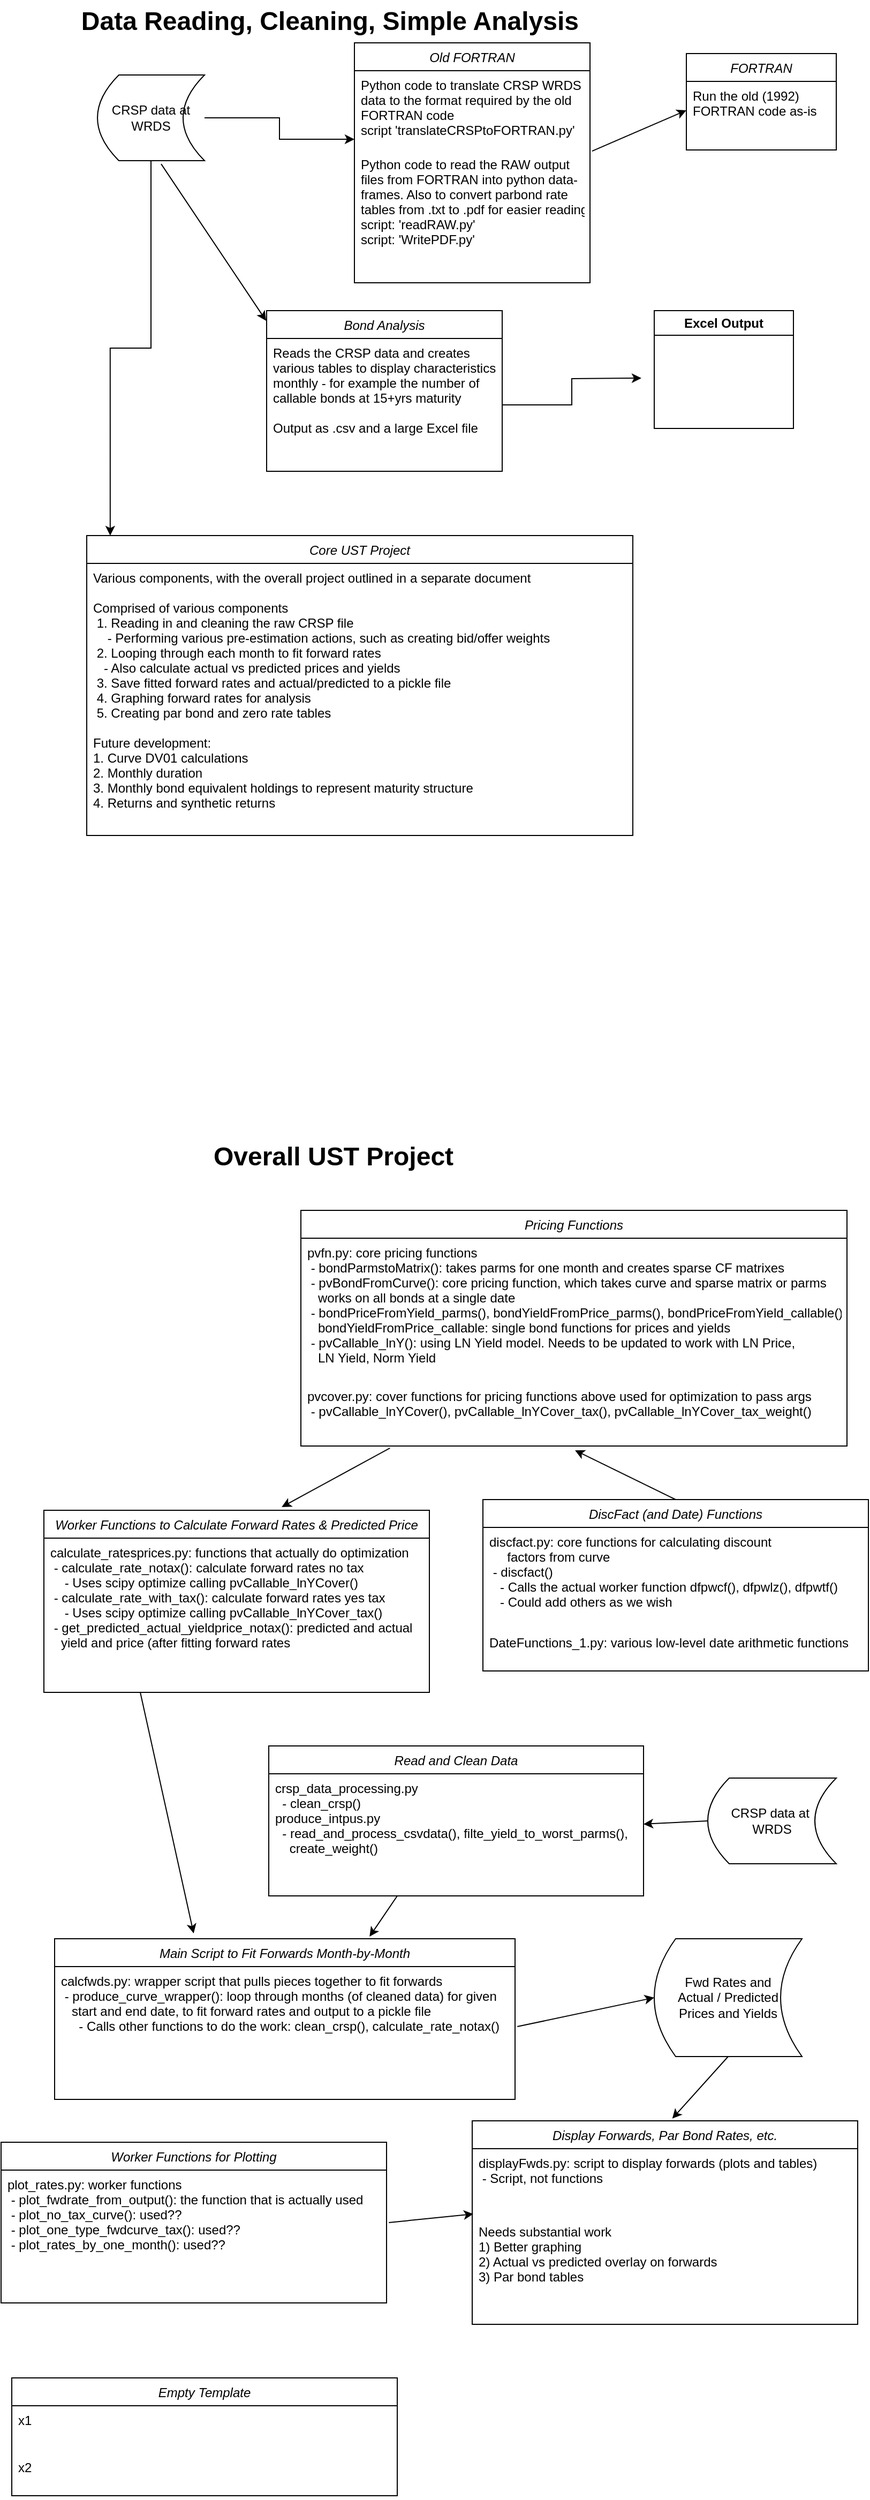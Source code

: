 <mxfile version="24.6.1" type="device">
  <diagram id="C5RBs43oDa-KdzZeNtuy" name="Page-1">
    <mxGraphModel dx="984" dy="718" grid="1" gridSize="10" guides="1" tooltips="1" connect="1" arrows="1" fold="1" page="1" pageScale="1" pageWidth="850" pageHeight="1100" math="0" shadow="0">
      <root>
        <mxCell id="WIyWlLk6GJQsqaUBKTNV-0" />
        <mxCell id="WIyWlLk6GJQsqaUBKTNV-1" parent="WIyWlLk6GJQsqaUBKTNV-0" />
        <mxCell id="j5idFGcNlUKoqtjqxIG5-0" value="Data Reading, Cleaning, Simple Analysis&amp;nbsp;" style="text;strokeColor=none;fillColor=none;html=1;fontSize=24;fontStyle=1;verticalAlign=middle;align=center;" vertex="1" parent="WIyWlLk6GJQsqaUBKTNV-1">
          <mxGeometry x="70" y="30" width="540" height="40" as="geometry" />
        </mxCell>
        <mxCell id="j5idFGcNlUKoqtjqxIG5-1" value="CRSP data at WRDS" style="shape=dataStorage;whiteSpace=wrap;html=1;fixedSize=1;" vertex="1" parent="WIyWlLk6GJQsqaUBKTNV-1">
          <mxGeometry x="120" y="100" width="100" height="80" as="geometry" />
        </mxCell>
        <mxCell id="j5idFGcNlUKoqtjqxIG5-2" value="Old FORTRAN" style="swimlane;fontStyle=2;align=center;verticalAlign=top;childLayout=stackLayout;horizontal=1;startSize=26;horizontalStack=0;resizeParent=1;resizeLast=0;collapsible=1;marginBottom=0;rounded=0;shadow=0;strokeWidth=1;" vertex="1" parent="WIyWlLk6GJQsqaUBKTNV-1">
          <mxGeometry x="360" y="70" width="220" height="224" as="geometry">
            <mxRectangle x="230" y="140" width="160" height="26" as="alternateBounds" />
          </mxGeometry>
        </mxCell>
        <mxCell id="j5idFGcNlUKoqtjqxIG5-3" value="Python code to translate CRSP WRDS &#xa;data to the format required by the old&#xa;FORTRAN code&#xa;script &#39;translateCRSPtoFORTRAN.py&#39;" style="text;align=left;verticalAlign=top;spacingLeft=4;spacingRight=4;overflow=hidden;rotatable=0;points=[[0,0.5],[1,0.5]];portConstraint=eastwest;" vertex="1" parent="j5idFGcNlUKoqtjqxIG5-2">
          <mxGeometry y="26" width="220" height="74" as="geometry" />
        </mxCell>
        <mxCell id="j5idFGcNlUKoqtjqxIG5-5" value="Python code to read the RAW output &#xa;files from FORTRAN into python data-&#xa;frames. Also to convert parbond rate&#xa;tables from .txt to .pdf for easier reading&#xa;script: &#39;readRAW.py&#39;&#xa;script: &#39;WritePDF.py&#39;" style="text;align=left;verticalAlign=top;spacingLeft=4;spacingRight=4;overflow=hidden;rotatable=0;points=[[0,0.5],[1,0.5]];portConstraint=eastwest;rounded=0;shadow=0;html=0;" vertex="1" parent="j5idFGcNlUKoqtjqxIG5-2">
          <mxGeometry y="100" width="220" height="90" as="geometry" />
        </mxCell>
        <mxCell id="j5idFGcNlUKoqtjqxIG5-9" style="edgeStyle=orthogonalEdgeStyle;rounded=0;orthogonalLoop=1;jettySize=auto;html=1;exitX=1;exitY=0.5;exitDx=0;exitDy=0;entryX=0;entryY=0.865;entryDx=0;entryDy=0;entryPerimeter=0;" edge="1" parent="WIyWlLk6GJQsqaUBKTNV-1" source="j5idFGcNlUKoqtjqxIG5-1" target="j5idFGcNlUKoqtjqxIG5-3">
          <mxGeometry relative="1" as="geometry" />
        </mxCell>
        <mxCell id="j5idFGcNlUKoqtjqxIG5-13" value="Bond Analysis" style="swimlane;fontStyle=2;align=center;verticalAlign=top;childLayout=stackLayout;horizontal=1;startSize=26;horizontalStack=0;resizeParent=1;resizeLast=0;collapsible=1;marginBottom=0;rounded=0;shadow=0;strokeWidth=1;" vertex="1" parent="WIyWlLk6GJQsqaUBKTNV-1">
          <mxGeometry x="278" y="320" width="220" height="150" as="geometry">
            <mxRectangle x="230" y="140" width="160" height="26" as="alternateBounds" />
          </mxGeometry>
        </mxCell>
        <mxCell id="j5idFGcNlUKoqtjqxIG5-14" style="edgeStyle=orthogonalEdgeStyle;rounded=0;orthogonalLoop=1;jettySize=auto;html=1;exitX=1;exitY=0.5;exitDx=0;exitDy=0;" edge="1" parent="j5idFGcNlUKoqtjqxIG5-13" source="j5idFGcNlUKoqtjqxIG5-15">
          <mxGeometry relative="1" as="geometry">
            <mxPoint x="350" y="63" as="targetPoint" />
          </mxGeometry>
        </mxCell>
        <mxCell id="j5idFGcNlUKoqtjqxIG5-15" value="Reads the CRSP data and creates &#xa;various tables to display characteristics&#xa;monthly - for example the number of&#xa;callable bonds at 15+yrs maturity&#xa;&#xa;Output as .csv and a large Excel file" style="text;align=left;verticalAlign=top;spacingLeft=4;spacingRight=4;overflow=hidden;rotatable=0;points=[[0,0.5],[1,0.5]];portConstraint=eastwest;" vertex="1" parent="j5idFGcNlUKoqtjqxIG5-13">
          <mxGeometry y="26" width="220" height="124" as="geometry" />
        </mxCell>
        <mxCell id="j5idFGcNlUKoqtjqxIG5-19" value="" style="endArrow=classic;html=1;rounded=0;exitX=0.595;exitY=1.038;exitDx=0;exitDy=0;exitPerimeter=0;entryX=-0.002;entryY=0.063;entryDx=0;entryDy=0;entryPerimeter=0;" edge="1" parent="WIyWlLk6GJQsqaUBKTNV-1" source="j5idFGcNlUKoqtjqxIG5-1" target="j5idFGcNlUKoqtjqxIG5-13">
          <mxGeometry width="50" height="50" relative="1" as="geometry">
            <mxPoint x="420" y="240" as="sourcePoint" />
            <mxPoint x="470" y="190" as="targetPoint" />
          </mxGeometry>
        </mxCell>
        <mxCell id="j5idFGcNlUKoqtjqxIG5-21" value="Excel Output" style="swimlane;whiteSpace=wrap;html=1;" vertex="1" parent="WIyWlLk6GJQsqaUBKTNV-1">
          <mxGeometry x="640" y="320" width="130" height="110" as="geometry" />
        </mxCell>
        <mxCell id="j5idFGcNlUKoqtjqxIG5-22" value="FORTRAN" style="swimlane;fontStyle=2;align=center;verticalAlign=top;childLayout=stackLayout;horizontal=1;startSize=26;horizontalStack=0;resizeParent=1;resizeLast=0;collapsible=1;marginBottom=0;rounded=0;shadow=0;strokeWidth=1;" vertex="1" parent="WIyWlLk6GJQsqaUBKTNV-1">
          <mxGeometry x="670" y="80" width="140" height="90" as="geometry">
            <mxRectangle x="230" y="140" width="160" height="26" as="alternateBounds" />
          </mxGeometry>
        </mxCell>
        <mxCell id="j5idFGcNlUKoqtjqxIG5-24" value="Run the old (1992)&#xa;FORTRAN code as-is" style="text;align=left;verticalAlign=top;spacingLeft=4;spacingRight=4;overflow=hidden;rotatable=0;points=[[0,0.5],[1,0.5]];portConstraint=eastwest;" vertex="1" parent="j5idFGcNlUKoqtjqxIG5-22">
          <mxGeometry y="26" width="140" height="54" as="geometry" />
        </mxCell>
        <mxCell id="j5idFGcNlUKoqtjqxIG5-28" value="" style="endArrow=classic;html=1;rounded=0;exitX=1.009;exitY=1.014;exitDx=0;exitDy=0;exitPerimeter=0;entryX=0;entryY=0.5;entryDx=0;entryDy=0;" edge="1" parent="WIyWlLk6GJQsqaUBKTNV-1" source="j5idFGcNlUKoqtjqxIG5-3" target="j5idFGcNlUKoqtjqxIG5-24">
          <mxGeometry width="50" height="50" relative="1" as="geometry">
            <mxPoint x="580" y="240" as="sourcePoint" />
            <mxPoint x="630" y="190" as="targetPoint" />
          </mxGeometry>
        </mxCell>
        <mxCell id="j5idFGcNlUKoqtjqxIG5-29" value="Core UST Project" style="swimlane;fontStyle=2;align=center;verticalAlign=top;childLayout=stackLayout;horizontal=1;startSize=26;horizontalStack=0;resizeParent=1;resizeLast=0;collapsible=1;marginBottom=0;rounded=0;shadow=0;strokeWidth=1;" vertex="1" parent="WIyWlLk6GJQsqaUBKTNV-1">
          <mxGeometry x="110" y="530" width="510" height="280" as="geometry">
            <mxRectangle x="230" y="140" width="160" height="26" as="alternateBounds" />
          </mxGeometry>
        </mxCell>
        <mxCell id="j5idFGcNlUKoqtjqxIG5-30" value="Various components, with the overall project outlined in a separate document&#xa;&#xa;Comprised of various components&#xa; 1. Reading in and cleaning the raw CRSP file&#xa;    - Performing various pre-estimation actions, such as creating bid/offer weights&#xa; 2. Looping through each month to fit forward rates&#xa;   - Also calculate actual vs predicted prices and yields&#xa; 3. Save fitted forward rates and actual/predicted to a pickle file&#xa; 4. Graphing forward rates for analysis&#xa; 5. Creating par bond and zero rate tables" style="text;align=left;verticalAlign=top;spacingLeft=4;spacingRight=4;overflow=hidden;rotatable=0;points=[[0,0.5],[1,0.5]];portConstraint=eastwest;" vertex="1" parent="j5idFGcNlUKoqtjqxIG5-29">
          <mxGeometry y="26" width="510" height="154" as="geometry" />
        </mxCell>
        <mxCell id="j5idFGcNlUKoqtjqxIG5-34" value="Future development:&#xa;1. Curve DV01 calculations&#xa;2. Monthly duration&#xa;3. Monthly bond equivalent holdings to represent maturity structure&#xa;4. Returns and synthetic returns" style="text;align=left;verticalAlign=top;spacingLeft=4;spacingRight=4;overflow=hidden;rotatable=0;points=[[0,0.5],[1,0.5]];portConstraint=eastwest;" vertex="1" parent="j5idFGcNlUKoqtjqxIG5-29">
          <mxGeometry y="180" width="510" height="100" as="geometry" />
        </mxCell>
        <mxCell id="j5idFGcNlUKoqtjqxIG5-33" style="edgeStyle=orthogonalEdgeStyle;rounded=0;orthogonalLoop=1;jettySize=auto;html=1;entryX=0.043;entryY=0;entryDx=0;entryDy=0;entryPerimeter=0;" edge="1" parent="WIyWlLk6GJQsqaUBKTNV-1" source="j5idFGcNlUKoqtjqxIG5-1" target="j5idFGcNlUKoqtjqxIG5-29">
          <mxGeometry relative="1" as="geometry" />
        </mxCell>
        <mxCell id="j5idFGcNlUKoqtjqxIG5-36" value="Overall UST Project" style="text;strokeColor=none;fillColor=none;html=1;fontSize=24;fontStyle=1;verticalAlign=middle;align=center;" vertex="1" parent="WIyWlLk6GJQsqaUBKTNV-1">
          <mxGeometry x="70" y="1090" width="540" height="40" as="geometry" />
        </mxCell>
        <mxCell id="j5idFGcNlUKoqtjqxIG5-37" value="CRSP data at&amp;nbsp;&lt;div&gt;WRDS&lt;/div&gt;" style="shape=dataStorage;whiteSpace=wrap;html=1;fixedSize=1;" vertex="1" parent="WIyWlLk6GJQsqaUBKTNV-1">
          <mxGeometry x="690" y="1690" width="120" height="80" as="geometry" />
        </mxCell>
        <mxCell id="j5idFGcNlUKoqtjqxIG5-38" value="Read and Clean Data" style="swimlane;fontStyle=2;align=center;verticalAlign=top;childLayout=stackLayout;horizontal=1;startSize=26;horizontalStack=0;resizeParent=1;resizeLast=0;collapsible=1;marginBottom=0;rounded=0;shadow=0;strokeWidth=1;" vertex="1" parent="WIyWlLk6GJQsqaUBKTNV-1">
          <mxGeometry x="280" y="1660" width="350" height="140" as="geometry">
            <mxRectangle x="230" y="140" width="160" height="26" as="alternateBounds" />
          </mxGeometry>
        </mxCell>
        <mxCell id="j5idFGcNlUKoqtjqxIG5-39" value="crsp_data_processing.py&#xa;  - clean_crsp()&#xa;produce_intpus.py&#xa;  - read_and_process_csvdata(), filte_yield_to_worst_parms(), &#xa;    create_weight()" style="text;align=left;verticalAlign=top;spacingLeft=4;spacingRight=4;overflow=hidden;rotatable=0;points=[[0,0.5],[1,0.5]];portConstraint=eastwest;" vertex="1" parent="j5idFGcNlUKoqtjqxIG5-38">
          <mxGeometry y="26" width="350" height="94" as="geometry" />
        </mxCell>
        <mxCell id="j5idFGcNlUKoqtjqxIG5-50" value="Pricing Functions" style="swimlane;fontStyle=2;align=center;verticalAlign=top;childLayout=stackLayout;horizontal=1;startSize=26;horizontalStack=0;resizeParent=1;resizeLast=0;collapsible=1;marginBottom=0;rounded=0;shadow=0;strokeWidth=1;" vertex="1" parent="WIyWlLk6GJQsqaUBKTNV-1">
          <mxGeometry x="310" y="1160" width="510" height="220" as="geometry">
            <mxRectangle x="230" y="140" width="160" height="26" as="alternateBounds" />
          </mxGeometry>
        </mxCell>
        <mxCell id="j5idFGcNlUKoqtjqxIG5-51" value="pvfn.py: core pricing functions&#xa; - bondParmstoMatrix(): takes parms for one month and creates sparse CF matrixes&#xa; - pvBondFromCurve(): core pricing function, which takes curve and sparse matrix or parms&#xa;   works on all bonds at a single date&#xa; - bondPriceFromYield_parms(), bondYieldFromPrice_parms(), bondPriceFromYield_callable(),&#xa;   bondYieldFromPrice_callable: single bond functions for prices and yields&#xa; - pvCallable_lnY(): using LN Yield model. Needs to be updated to work with LN Price, &#xa;   LN Yield, Norm Yield" style="text;align=left;verticalAlign=top;spacingLeft=4;spacingRight=4;overflow=hidden;rotatable=0;points=[[0,0.5],[1,0.5]];portConstraint=eastwest;" vertex="1" parent="j5idFGcNlUKoqtjqxIG5-50">
          <mxGeometry y="26" width="510" height="134" as="geometry" />
        </mxCell>
        <mxCell id="j5idFGcNlUKoqtjqxIG5-52" value="pvcover.py: cover functions for pricing functions above used for optimization to pass args&#xa; - pvCallable_lnYCover(), pvCallable_lnYCover_tax(), pvCallable_lnYCover_tax_weight()" style="text;align=left;verticalAlign=top;spacingLeft=4;spacingRight=4;overflow=hidden;rotatable=0;points=[[0,0.5],[1,0.5]];portConstraint=eastwest;" vertex="1" parent="j5idFGcNlUKoqtjqxIG5-50">
          <mxGeometry y="160" width="510" height="60" as="geometry" />
        </mxCell>
        <mxCell id="j5idFGcNlUKoqtjqxIG5-55" value="Worker Functions to Calculate Forward Rates &amp; Predicted Price" style="swimlane;fontStyle=2;align=center;verticalAlign=top;childLayout=stackLayout;horizontal=1;startSize=26;horizontalStack=0;resizeParent=1;resizeLast=0;collapsible=1;marginBottom=0;rounded=0;shadow=0;strokeWidth=1;" vertex="1" parent="WIyWlLk6GJQsqaUBKTNV-1">
          <mxGeometry x="70" y="1440" width="360" height="170" as="geometry">
            <mxRectangle x="230" y="140" width="160" height="26" as="alternateBounds" />
          </mxGeometry>
        </mxCell>
        <mxCell id="j5idFGcNlUKoqtjqxIG5-56" value="calculate_ratesprices.py: functions that actually do optimization&#xa; - calculate_rate_notax(): calculate forward rates no tax&#xa;    - Uses scipy optimize calling pvCallable_lnYCover()&#xa; - calculate_rate_with_tax(): calculate forward rates yes tax&#xa;    - Uses scipy optimize calling pvCallable_lnYCover_tax()&#xa; - get_predicted_actual_yieldprice_notax(): predicted and actual&#xa;   yield and price (after fitting forward rates" style="text;align=left;verticalAlign=top;spacingLeft=4;spacingRight=4;overflow=hidden;rotatable=0;points=[[0,0.5],[1,0.5]];portConstraint=eastwest;" vertex="1" parent="j5idFGcNlUKoqtjqxIG5-55">
          <mxGeometry y="26" width="360" height="124" as="geometry" />
        </mxCell>
        <mxCell id="j5idFGcNlUKoqtjqxIG5-58" value="DiscFact (and Date) Functions" style="swimlane;fontStyle=2;align=center;verticalAlign=top;childLayout=stackLayout;horizontal=1;startSize=26;horizontalStack=0;resizeParent=1;resizeLast=0;collapsible=1;marginBottom=0;rounded=0;shadow=0;strokeWidth=1;" vertex="1" parent="WIyWlLk6GJQsqaUBKTNV-1">
          <mxGeometry x="480" y="1430" width="360" height="160" as="geometry">
            <mxRectangle x="230" y="140" width="160" height="26" as="alternateBounds" />
          </mxGeometry>
        </mxCell>
        <mxCell id="j5idFGcNlUKoqtjqxIG5-59" value="discfact.py: core functions for calculating discount &#xa;     factors from curve&#xa; - discfact()&#xa;   - Calls the actual worker function dfpwcf(), dfpwlz(), dfpwtf()&#xa;   - Could add others as we wish" style="text;align=left;verticalAlign=top;spacingLeft=4;spacingRight=4;overflow=hidden;rotatable=0;points=[[0,0.5],[1,0.5]];portConstraint=eastwest;" vertex="1" parent="j5idFGcNlUKoqtjqxIG5-58">
          <mxGeometry y="26" width="360" height="94" as="geometry" />
        </mxCell>
        <mxCell id="j5idFGcNlUKoqtjqxIG5-60" value="DateFunctions_1.py: various low-level date arithmetic functions" style="text;align=left;verticalAlign=top;spacingLeft=4;spacingRight=4;overflow=hidden;rotatable=0;points=[[0,0.5],[1,0.5]];portConstraint=eastwest;" vertex="1" parent="j5idFGcNlUKoqtjqxIG5-58">
          <mxGeometry y="120" width="360" height="40" as="geometry" />
        </mxCell>
        <mxCell id="j5idFGcNlUKoqtjqxIG5-61" value="Main Script to Fit Forwards Month-by-Month" style="swimlane;fontStyle=2;align=center;verticalAlign=top;childLayout=stackLayout;horizontal=1;startSize=26;horizontalStack=0;resizeParent=1;resizeLast=0;collapsible=1;marginBottom=0;rounded=0;shadow=0;strokeWidth=1;" vertex="1" parent="WIyWlLk6GJQsqaUBKTNV-1">
          <mxGeometry x="80" y="1840" width="430" height="150" as="geometry">
            <mxRectangle x="230" y="140" width="160" height="26" as="alternateBounds" />
          </mxGeometry>
        </mxCell>
        <mxCell id="j5idFGcNlUKoqtjqxIG5-62" value="calcfwds.py: wrapper script that pulls pieces together to fit forwards&#xa; - produce_curve_wrapper(): loop through months (of cleaned data) for given&#xa;   start and end date, to fit forward rates and output to a pickle file&#xa;     - Calls other functions to do the work: clean_crsp(), calculate_rate_notax()" style="text;align=left;verticalAlign=top;spacingLeft=4;spacingRight=4;overflow=hidden;rotatable=0;points=[[0,0.5],[1,0.5]];portConstraint=eastwest;" vertex="1" parent="j5idFGcNlUKoqtjqxIG5-61">
          <mxGeometry y="26" width="430" height="84" as="geometry" />
        </mxCell>
        <mxCell id="j5idFGcNlUKoqtjqxIG5-64" value="Display Forwards, Par Bond Rates, etc." style="swimlane;fontStyle=2;align=center;verticalAlign=top;childLayout=stackLayout;horizontal=1;startSize=26;horizontalStack=0;resizeParent=1;resizeLast=0;collapsible=1;marginBottom=0;rounded=0;shadow=0;strokeWidth=1;" vertex="1" parent="WIyWlLk6GJQsqaUBKTNV-1">
          <mxGeometry x="470" y="2010" width="360" height="190" as="geometry">
            <mxRectangle x="230" y="140" width="160" height="26" as="alternateBounds" />
          </mxGeometry>
        </mxCell>
        <mxCell id="j5idFGcNlUKoqtjqxIG5-65" value="displayFwds.py: script to display forwards (plots and tables)&#xa; - Script, not functions" style="text;align=left;verticalAlign=top;spacingLeft=4;spacingRight=4;overflow=hidden;rotatable=0;points=[[0,0.5],[1,0.5]];portConstraint=eastwest;" vertex="1" parent="j5idFGcNlUKoqtjqxIG5-64">
          <mxGeometry y="26" width="360" height="64" as="geometry" />
        </mxCell>
        <mxCell id="j5idFGcNlUKoqtjqxIG5-66" value="Needs substantial work&#xa;1) Better graphing&#xa;2) Actual vs predicted overlay on forwards&#xa;3) Par bond tables" style="text;align=left;verticalAlign=top;spacingLeft=4;spacingRight=4;overflow=hidden;rotatable=0;points=[[0,0.5],[1,0.5]];portConstraint=eastwest;" vertex="1" parent="j5idFGcNlUKoqtjqxIG5-64">
          <mxGeometry y="90" width="360" height="100" as="geometry" />
        </mxCell>
        <mxCell id="j5idFGcNlUKoqtjqxIG5-67" value="" style="endArrow=classic;html=1;rounded=0;exitX=0.5;exitY=0;exitDx=0;exitDy=0;entryX=0.502;entryY=1.067;entryDx=0;entryDy=0;entryPerimeter=0;" edge="1" parent="WIyWlLk6GJQsqaUBKTNV-1" source="j5idFGcNlUKoqtjqxIG5-58" target="j5idFGcNlUKoqtjqxIG5-52">
          <mxGeometry width="50" height="50" relative="1" as="geometry">
            <mxPoint x="440" y="1450" as="sourcePoint" />
            <mxPoint x="490" y="1400" as="targetPoint" />
          </mxGeometry>
        </mxCell>
        <mxCell id="j5idFGcNlUKoqtjqxIG5-68" value="" style="endArrow=classic;html=1;rounded=0;exitX=0;exitY=0.5;exitDx=0;exitDy=0;entryX=1;entryY=0.5;entryDx=0;entryDy=0;" edge="1" parent="WIyWlLk6GJQsqaUBKTNV-1" source="j5idFGcNlUKoqtjqxIG5-37" target="j5idFGcNlUKoqtjqxIG5-39">
          <mxGeometry width="50" height="50" relative="1" as="geometry">
            <mxPoint x="440" y="1310" as="sourcePoint" />
            <mxPoint x="490" y="1260" as="targetPoint" />
          </mxGeometry>
        </mxCell>
        <mxCell id="j5idFGcNlUKoqtjqxIG5-69" value="" style="endArrow=classic;html=1;rounded=0;exitX=0.163;exitY=1.033;exitDx=0;exitDy=0;exitPerimeter=0;entryX=0.617;entryY=-0.018;entryDx=0;entryDy=0;entryPerimeter=0;" edge="1" parent="WIyWlLk6GJQsqaUBKTNV-1" source="j5idFGcNlUKoqtjqxIG5-52" target="j5idFGcNlUKoqtjqxIG5-55">
          <mxGeometry width="50" height="50" relative="1" as="geometry">
            <mxPoint x="440" y="1420" as="sourcePoint" />
            <mxPoint x="490" y="1370" as="targetPoint" />
          </mxGeometry>
        </mxCell>
        <mxCell id="j5idFGcNlUKoqtjqxIG5-70" value="Empty Template" style="swimlane;fontStyle=2;align=center;verticalAlign=top;childLayout=stackLayout;horizontal=1;startSize=26;horizontalStack=0;resizeParent=1;resizeLast=0;collapsible=1;marginBottom=0;rounded=0;shadow=0;strokeWidth=1;" vertex="1" parent="WIyWlLk6GJQsqaUBKTNV-1">
          <mxGeometry x="40" y="2250" width="360" height="110" as="geometry">
            <mxRectangle x="230" y="140" width="160" height="26" as="alternateBounds" />
          </mxGeometry>
        </mxCell>
        <mxCell id="j5idFGcNlUKoqtjqxIG5-71" value="x1" style="text;align=left;verticalAlign=top;spacingLeft=4;spacingRight=4;overflow=hidden;rotatable=0;points=[[0,0.5],[1,0.5]];portConstraint=eastwest;" vertex="1" parent="j5idFGcNlUKoqtjqxIG5-70">
          <mxGeometry y="26" width="360" height="44" as="geometry" />
        </mxCell>
        <mxCell id="j5idFGcNlUKoqtjqxIG5-72" value="x2" style="text;align=left;verticalAlign=top;spacingLeft=4;spacingRight=4;overflow=hidden;rotatable=0;points=[[0,0.5],[1,0.5]];portConstraint=eastwest;" vertex="1" parent="j5idFGcNlUKoqtjqxIG5-70">
          <mxGeometry y="70" width="360" height="40" as="geometry" />
        </mxCell>
        <mxCell id="j5idFGcNlUKoqtjqxIG5-73" value="" style="endArrow=classic;html=1;rounded=0;entryX=0.684;entryY=-0.013;entryDx=0;entryDy=0;entryPerimeter=0;" edge="1" parent="WIyWlLk6GJQsqaUBKTNV-1" target="j5idFGcNlUKoqtjqxIG5-61">
          <mxGeometry width="50" height="50" relative="1" as="geometry">
            <mxPoint x="400" y="1800" as="sourcePoint" />
            <mxPoint x="490" y="1940" as="targetPoint" />
          </mxGeometry>
        </mxCell>
        <mxCell id="j5idFGcNlUKoqtjqxIG5-74" value="" style="endArrow=classic;html=1;rounded=0;exitX=0.25;exitY=1;exitDx=0;exitDy=0;entryX=0.302;entryY=-0.033;entryDx=0;entryDy=0;entryPerimeter=0;" edge="1" parent="WIyWlLk6GJQsqaUBKTNV-1" source="j5idFGcNlUKoqtjqxIG5-55" target="j5idFGcNlUKoqtjqxIG5-61">
          <mxGeometry width="50" height="50" relative="1" as="geometry">
            <mxPoint x="440" y="1700" as="sourcePoint" />
            <mxPoint x="490" y="1650" as="targetPoint" />
          </mxGeometry>
        </mxCell>
        <mxCell id="j5idFGcNlUKoqtjqxIG5-75" value="Worker Functions for Plotting" style="swimlane;fontStyle=2;align=center;verticalAlign=top;childLayout=stackLayout;horizontal=1;startSize=26;horizontalStack=0;resizeParent=1;resizeLast=0;collapsible=1;marginBottom=0;rounded=0;shadow=0;strokeWidth=1;" vertex="1" parent="WIyWlLk6GJQsqaUBKTNV-1">
          <mxGeometry x="30" y="2030" width="360" height="150" as="geometry">
            <mxRectangle x="230" y="140" width="160" height="26" as="alternateBounds" />
          </mxGeometry>
        </mxCell>
        <mxCell id="j5idFGcNlUKoqtjqxIG5-76" value="plot_rates.py: worker functions&#xa; - plot_fwdrate_from_output(): the function that is actually used&#xa; - plot_no_tax_curve(): used??&#xa; - plot_one_type_fwdcurve_tax(): used??&#xa; - plot_rates_by_one_month(): used??&#xa;" style="text;align=left;verticalAlign=top;spacingLeft=4;spacingRight=4;overflow=hidden;rotatable=0;points=[[0,0.5],[1,0.5]];portConstraint=eastwest;" vertex="1" parent="j5idFGcNlUKoqtjqxIG5-75">
          <mxGeometry y="26" width="360" height="124" as="geometry" />
        </mxCell>
        <mxCell id="j5idFGcNlUKoqtjqxIG5-78" value="Fwd Rates and&lt;div&gt;Actual / Predicted&lt;/div&gt;&lt;div&gt;Prices and Yields&lt;/div&gt;" style="shape=dataStorage;whiteSpace=wrap;html=1;fixedSize=1;" vertex="1" parent="WIyWlLk6GJQsqaUBKTNV-1">
          <mxGeometry x="640" y="1840" width="138" height="110" as="geometry" />
        </mxCell>
        <mxCell id="j5idFGcNlUKoqtjqxIG5-79" value="" style="endArrow=classic;html=1;rounded=0;exitX=1.005;exitY=0.667;exitDx=0;exitDy=0;exitPerimeter=0;entryX=0;entryY=0.5;entryDx=0;entryDy=0;" edge="1" parent="WIyWlLk6GJQsqaUBKTNV-1" source="j5idFGcNlUKoqtjqxIG5-62" target="j5idFGcNlUKoqtjqxIG5-78">
          <mxGeometry width="50" height="50" relative="1" as="geometry">
            <mxPoint x="450" y="2140" as="sourcePoint" />
            <mxPoint x="500" y="2090" as="targetPoint" />
          </mxGeometry>
        </mxCell>
        <mxCell id="j5idFGcNlUKoqtjqxIG5-80" value="" style="endArrow=classic;html=1;rounded=0;exitX=0.5;exitY=1;exitDx=0;exitDy=0;entryX=0.519;entryY=-0.011;entryDx=0;entryDy=0;entryPerimeter=0;" edge="1" parent="WIyWlLk6GJQsqaUBKTNV-1" source="j5idFGcNlUKoqtjqxIG5-78" target="j5idFGcNlUKoqtjqxIG5-64">
          <mxGeometry width="50" height="50" relative="1" as="geometry">
            <mxPoint x="450" y="2140" as="sourcePoint" />
            <mxPoint x="500" y="2090" as="targetPoint" />
          </mxGeometry>
        </mxCell>
        <mxCell id="j5idFGcNlUKoqtjqxIG5-82" value="" style="endArrow=classic;html=1;rounded=0;exitX=1.006;exitY=0.395;exitDx=0;exitDy=0;exitPerimeter=0;entryX=0.003;entryY=-0.03;entryDx=0;entryDy=0;entryPerimeter=0;" edge="1" parent="WIyWlLk6GJQsqaUBKTNV-1" source="j5idFGcNlUKoqtjqxIG5-76" target="j5idFGcNlUKoqtjqxIG5-66">
          <mxGeometry width="50" height="50" relative="1" as="geometry">
            <mxPoint x="450" y="2300" as="sourcePoint" />
            <mxPoint x="500" y="2250" as="targetPoint" />
          </mxGeometry>
        </mxCell>
      </root>
    </mxGraphModel>
  </diagram>
</mxfile>
